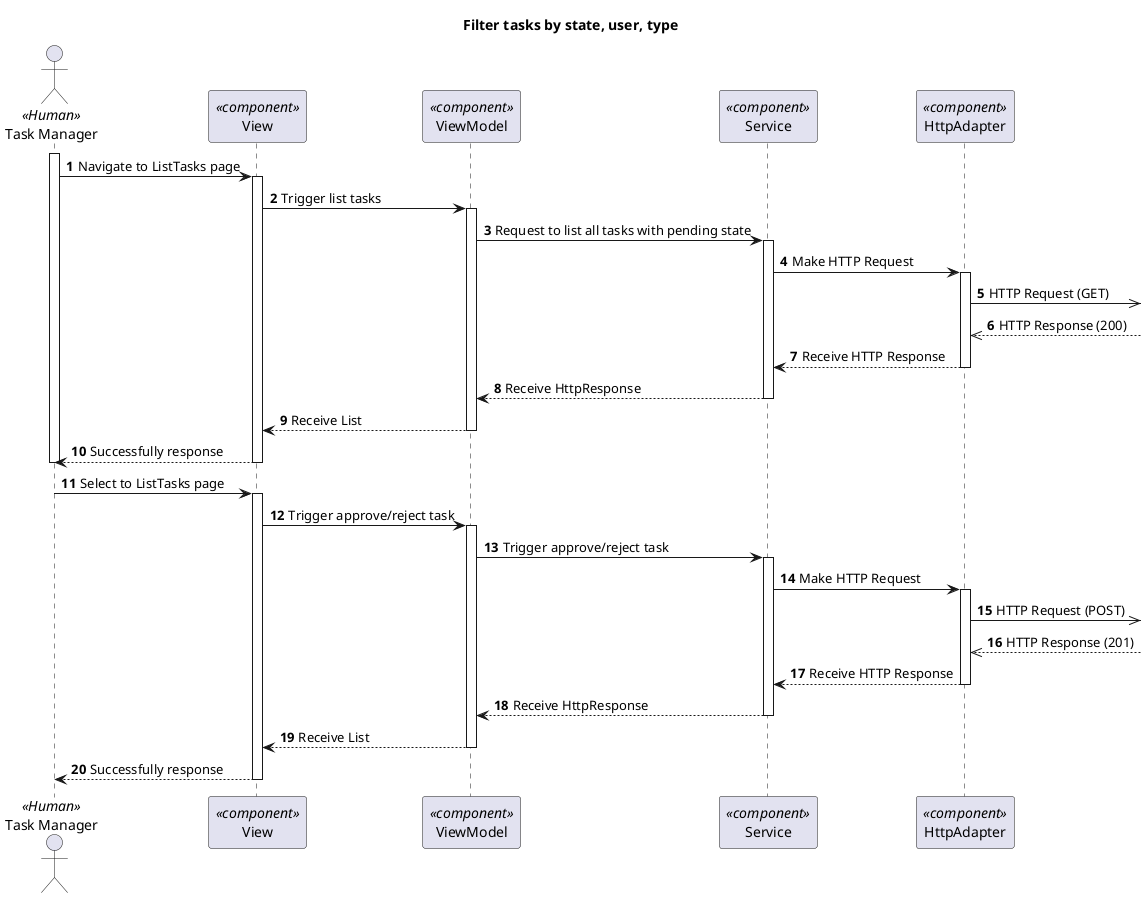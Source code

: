 @startuml Process View - Level 3

autonumber
skinparam packageStyle rect

title Filter tasks by state, user, type

actor "Task Manager" as FM <<Human>>
participant "View" as view <<component>>
participant "ViewModel" as viewModel <<component>>
participant "Service" as service <<component>>
participant "HttpAdapter" as httpAdapter <<component>>

activate FM
FM -> view : Navigate to ListTasks page
activate view
view -> viewModel : Trigger list tasks

activate viewModel
viewModel -> service : Request to list all tasks with pending state

activate service
service -> httpAdapter : Make HTTP Request
activate httpAdapter
httpAdapter ->> : HTTP Request (GET)
httpAdapter <<-- : HTTP Response (200)
httpAdapter --> service : Receive HTTP Response
deactivate httpAdapter

service --> viewModel : Receive HttpResponse
deactivate service
viewModel --> view : Receive List
deactivate viewModel

FM <-- view : Successfully response
deactivate view
deactivate FM



FM -> view : Select to ListTasks page
activate view
view -> viewModel : Trigger approve/reject task

activate viewModel
viewModel -> service :  Trigger approve/reject task

activate service
service -> httpAdapter : Make HTTP Request
activate httpAdapter
httpAdapter ->> : HTTP Request (POST)
httpAdapter <<-- : HTTP Response (201)
httpAdapter --> service : Receive HTTP Response
deactivate httpAdapter

service --> viewModel : Receive HttpResponse
deactivate service
viewModel --> view : Receive List
deactivate viewModel

FM <-- view : Successfully response
deactivate view
deactivate FM



@enduml
